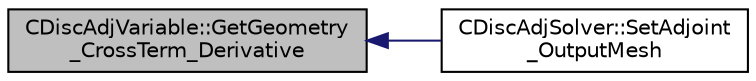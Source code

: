 digraph "CDiscAdjVariable::GetGeometry_CrossTerm_Derivative"
{
  edge [fontname="Helvetica",fontsize="10",labelfontname="Helvetica",labelfontsize="10"];
  node [fontname="Helvetica",fontsize="10",shape=record];
  rankdir="LR";
  Node25 [label="CDiscAdjVariable::GetGeometry\l_CrossTerm_Derivative",height=0.2,width=0.4,color="black", fillcolor="grey75", style="filled", fontcolor="black"];
  Node25 -> Node26 [dir="back",color="midnightblue",fontsize="10",style="solid",fontname="Helvetica"];
  Node26 [label="CDiscAdjSolver::SetAdjoint\l_OutputMesh",height=0.2,width=0.4,color="black", fillcolor="white", style="filled",URL="$class_c_disc_adj_solver.html#a0158c413da39931cdc7f48d542a13ffb",tooltip="Sets the adjoint values of the output of the mesh deformation iteration before evaluation of the tape..."];
}
